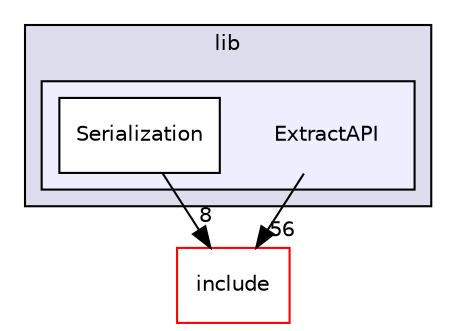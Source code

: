 digraph "lib/ExtractAPI" {
  bgcolor=transparent;
  compound=true
  node [ fontsize="10", fontname="Helvetica"];
  edge [ labelfontsize="10", labelfontname="Helvetica"];
  subgraph clusterdir_97aefd0d527b934f1d99a682da8fe6a9 {
    graph [ bgcolor="#ddddee", pencolor="black", label="lib" fontname="Helvetica", fontsize="10", URL="dir_97aefd0d527b934f1d99a682da8fe6a9.html"]
  subgraph clusterdir_aae0f882ca341dc35a10d465523b0422 {
    graph [ bgcolor="#eeeeff", pencolor="black", label="" URL="dir_aae0f882ca341dc35a10d465523b0422.html"];
    dir_aae0f882ca341dc35a10d465523b0422 [shape=plaintext label="ExtractAPI"];
    dir_5b601a1045fe683ee861a958cba1ada1 [shape=box label="Serialization" color="black" fillcolor="white" style="filled" URL="dir_5b601a1045fe683ee861a958cba1ada1.html"];
  }
  }
  dir_d44c64559bbebec7f509842c48db8b23 [shape=box label="include" color="red" URL="dir_d44c64559bbebec7f509842c48db8b23.html"];
  dir_5b601a1045fe683ee861a958cba1ada1->dir_d44c64559bbebec7f509842c48db8b23 [headlabel="8", labeldistance=1.5 headhref="dir_000111_000001.html"];
  dir_aae0f882ca341dc35a10d465523b0422->dir_d44c64559bbebec7f509842c48db8b23 [headlabel="56", labeldistance=1.5 headhref="dir_000041_000001.html"];
}
